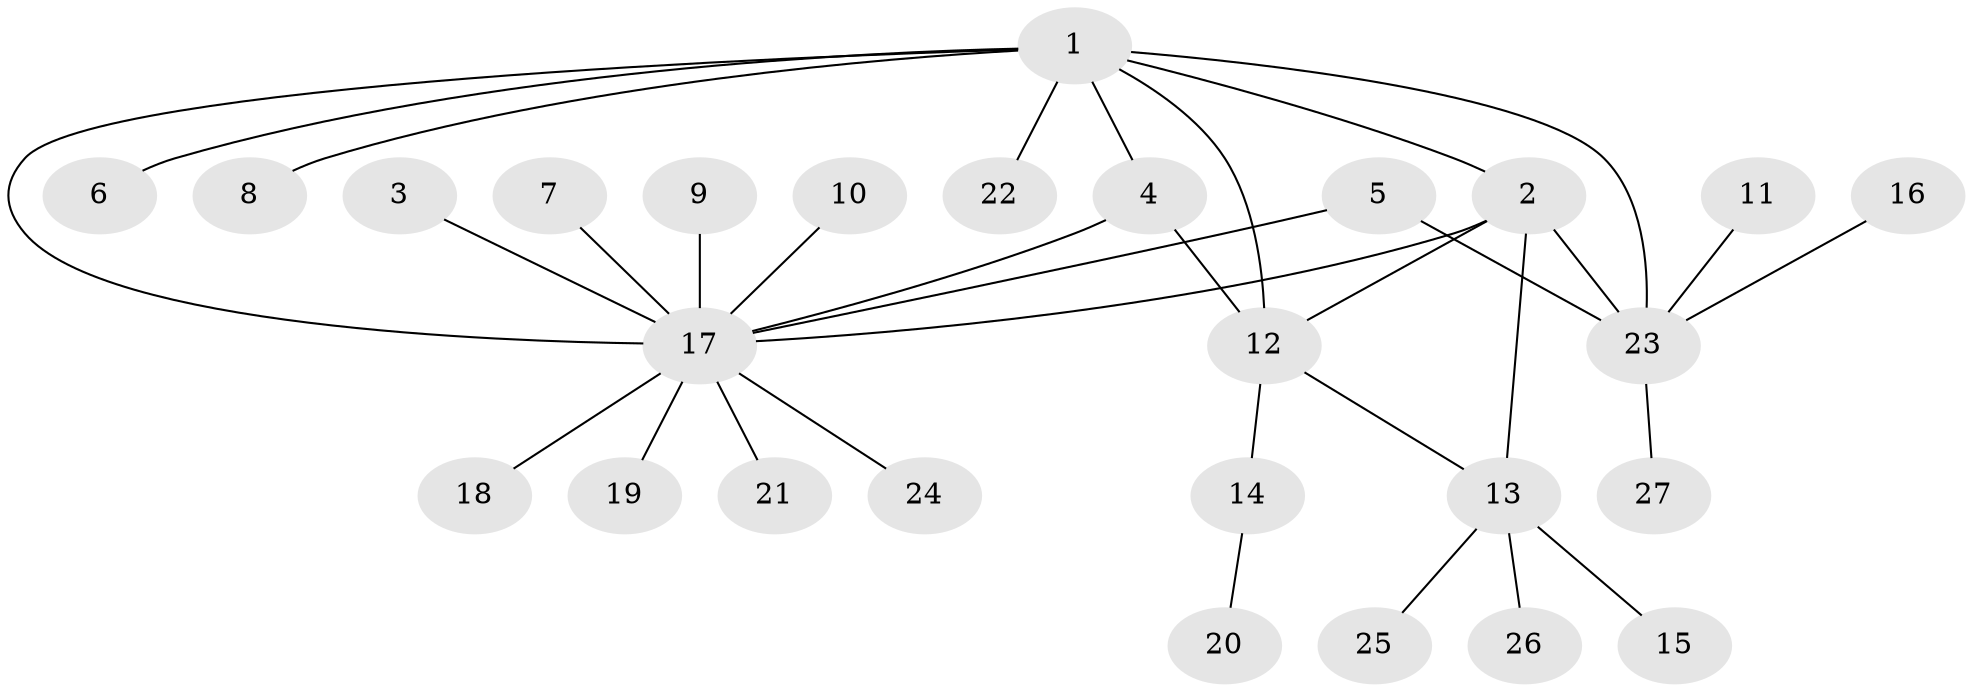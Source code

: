 // original degree distribution, {6: 0.02, 4: 0.08, 7: 0.02, 8: 0.02, 5: 0.04, 2: 0.2, 13: 0.02, 1: 0.54, 3: 0.06}
// Generated by graph-tools (version 1.1) at 2025/26/03/09/25 03:26:44]
// undirected, 27 vertices, 33 edges
graph export_dot {
graph [start="1"]
  node [color=gray90,style=filled];
  1;
  2;
  3;
  4;
  5;
  6;
  7;
  8;
  9;
  10;
  11;
  12;
  13;
  14;
  15;
  16;
  17;
  18;
  19;
  20;
  21;
  22;
  23;
  24;
  25;
  26;
  27;
  1 -- 2 [weight=1.0];
  1 -- 4 [weight=1.0];
  1 -- 6 [weight=1.0];
  1 -- 8 [weight=1.0];
  1 -- 12 [weight=1.0];
  1 -- 17 [weight=2.0];
  1 -- 22 [weight=1.0];
  1 -- 23 [weight=2.0];
  2 -- 12 [weight=1.0];
  2 -- 13 [weight=1.0];
  2 -- 17 [weight=1.0];
  2 -- 23 [weight=1.0];
  3 -- 17 [weight=1.0];
  4 -- 12 [weight=1.0];
  4 -- 17 [weight=1.0];
  5 -- 17 [weight=1.0];
  5 -- 23 [weight=1.0];
  7 -- 17 [weight=1.0];
  9 -- 17 [weight=1.0];
  10 -- 17 [weight=1.0];
  11 -- 23 [weight=1.0];
  12 -- 13 [weight=1.0];
  12 -- 14 [weight=1.0];
  13 -- 15 [weight=1.0];
  13 -- 25 [weight=1.0];
  13 -- 26 [weight=1.0];
  14 -- 20 [weight=1.0];
  16 -- 23 [weight=1.0];
  17 -- 18 [weight=1.0];
  17 -- 19 [weight=1.0];
  17 -- 21 [weight=1.0];
  17 -- 24 [weight=1.0];
  23 -- 27 [weight=1.0];
}
